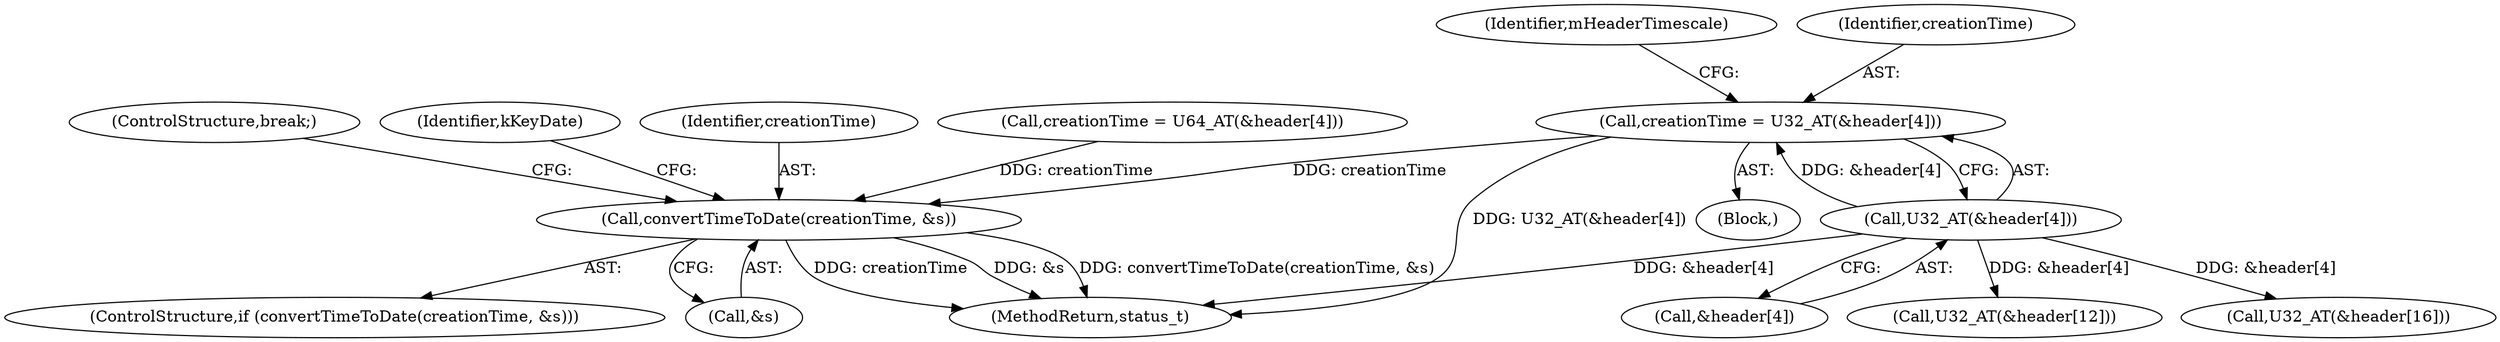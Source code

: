 digraph "0_Android_8a3a2f6ea7defe1a81bb32b3c9f3537f84749b9d@API" {
"1003160" [label="(Call,creationTime = U32_AT(&header[4]))"];
"1003162" [label="(Call,U32_AT(&header[4]))"];
"1003217" [label="(Call,convertTimeToDate(creationTime, &s))"];
"1003168" [label="(Identifier,mHeaderTimescale)"];
"1003159" [label="(Block,)"];
"1003217" [label="(Call,convertTimeToDate(creationTime, &s))"];
"1003177" [label="(Call,U32_AT(&header[16]))"];
"1003162" [label="(Call,U32_AT(&header[4]))"];
"1003161" [label="(Identifier,creationTime)"];
"1003225" [label="(ControlStructure,break;)"];
"1003223" [label="(Identifier,kKeyDate)"];
"1003163" [label="(Call,&header[4])"];
"1003216" [label="(ControlStructure,if (convertTimeToDate(creationTime, &s)))"];
"1003218" [label="(Identifier,creationTime)"];
"1003169" [label="(Call,U32_AT(&header[12]))"];
"1003160" [label="(Call,creationTime = U32_AT(&header[4]))"];
"1003119" [label="(Call,creationTime = U64_AT(&header[4]))"];
"1003219" [label="(Call,&s)"];
"1003903" [label="(MethodReturn,status_t)"];
"1003160" -> "1003159"  [label="AST: "];
"1003160" -> "1003162"  [label="CFG: "];
"1003161" -> "1003160"  [label="AST: "];
"1003162" -> "1003160"  [label="AST: "];
"1003168" -> "1003160"  [label="CFG: "];
"1003160" -> "1003903"  [label="DDG: U32_AT(&header[4])"];
"1003162" -> "1003160"  [label="DDG: &header[4]"];
"1003160" -> "1003217"  [label="DDG: creationTime"];
"1003162" -> "1003163"  [label="CFG: "];
"1003163" -> "1003162"  [label="AST: "];
"1003162" -> "1003903"  [label="DDG: &header[4]"];
"1003162" -> "1003169"  [label="DDG: &header[4]"];
"1003162" -> "1003177"  [label="DDG: &header[4]"];
"1003217" -> "1003216"  [label="AST: "];
"1003217" -> "1003219"  [label="CFG: "];
"1003218" -> "1003217"  [label="AST: "];
"1003219" -> "1003217"  [label="AST: "];
"1003223" -> "1003217"  [label="CFG: "];
"1003225" -> "1003217"  [label="CFG: "];
"1003217" -> "1003903"  [label="DDG: creationTime"];
"1003217" -> "1003903"  [label="DDG: &s"];
"1003217" -> "1003903"  [label="DDG: convertTimeToDate(creationTime, &s)"];
"1003119" -> "1003217"  [label="DDG: creationTime"];
}
